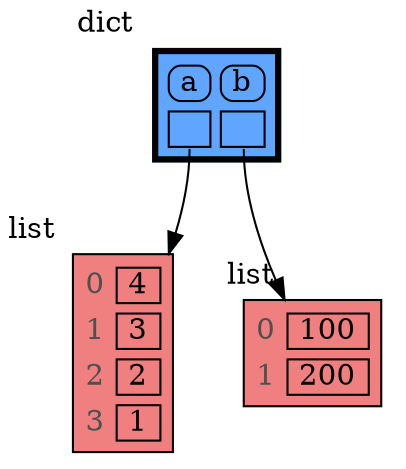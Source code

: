 digraph memory_graph {
	node [shape=plaintext]
	node123208971669056 [label=<
<TABLE BORDER="1" CELLBORDER="1" CELLSPACING="5" CELLPADDING="0" BGCOLOR="lightcoral" PORT="table">
    <TR><TD BORDER="0"><font color="#505050">0</font></TD><TD BORDER="1"> 4 </TD></TR>
    <TR><TD BORDER="0"><font color="#505050">1</font></TD><TD BORDER="1"> 3 </TD></TR>
    <TR><TD BORDER="0"><font color="#505050">2</font></TD><TD BORDER="1"> 2 </TD></TR>
    <TR><TD BORDER="0"><font color="#505050">3</font></TD><TD BORDER="1"> 1 </TD></TR>
</TABLE>
> xlabel=list]
	node123208965922368 [label=<
<TABLE BORDER="1" CELLBORDER="1" CELLSPACING="5" CELLPADDING="0" BGCOLOR="lightcoral" PORT="table">
    <TR><TD BORDER="0"><font color="#505050">0</font></TD><TD BORDER="1"> 100 </TD></TR>
    <TR><TD BORDER="0"><font color="#505050">1</font></TD><TD BORDER="1"> 200 </TD></TR>
</TABLE>
> xlabel=list]
	node123208969963456 [label=<
<TABLE BORDER="3" CELLBORDER="1" CELLSPACING="5" CELLPADDING="0" BGCOLOR="#60a5ff" PORT="table">
    <TR><TD BORDER="1" STYLE="ROUNDED"> a </TD><TD BORDER="1" STYLE="ROUNDED"> b </TD></TR>
    <TR><TD BORDER="1" PORT="ref0"> </TD><TD BORDER="1" PORT="ref1"> </TD></TR>
</TABLE>
> xlabel=dict]
	node123208969963456:ref0 -> node123208971669056:table [style=solid]
	node123208969963456:ref1 -> node123208965922368:table [style=solid]
subgraph { rank=same; node123208971669056 -> node123208965922368[weight=10, style=invis]; }
}
